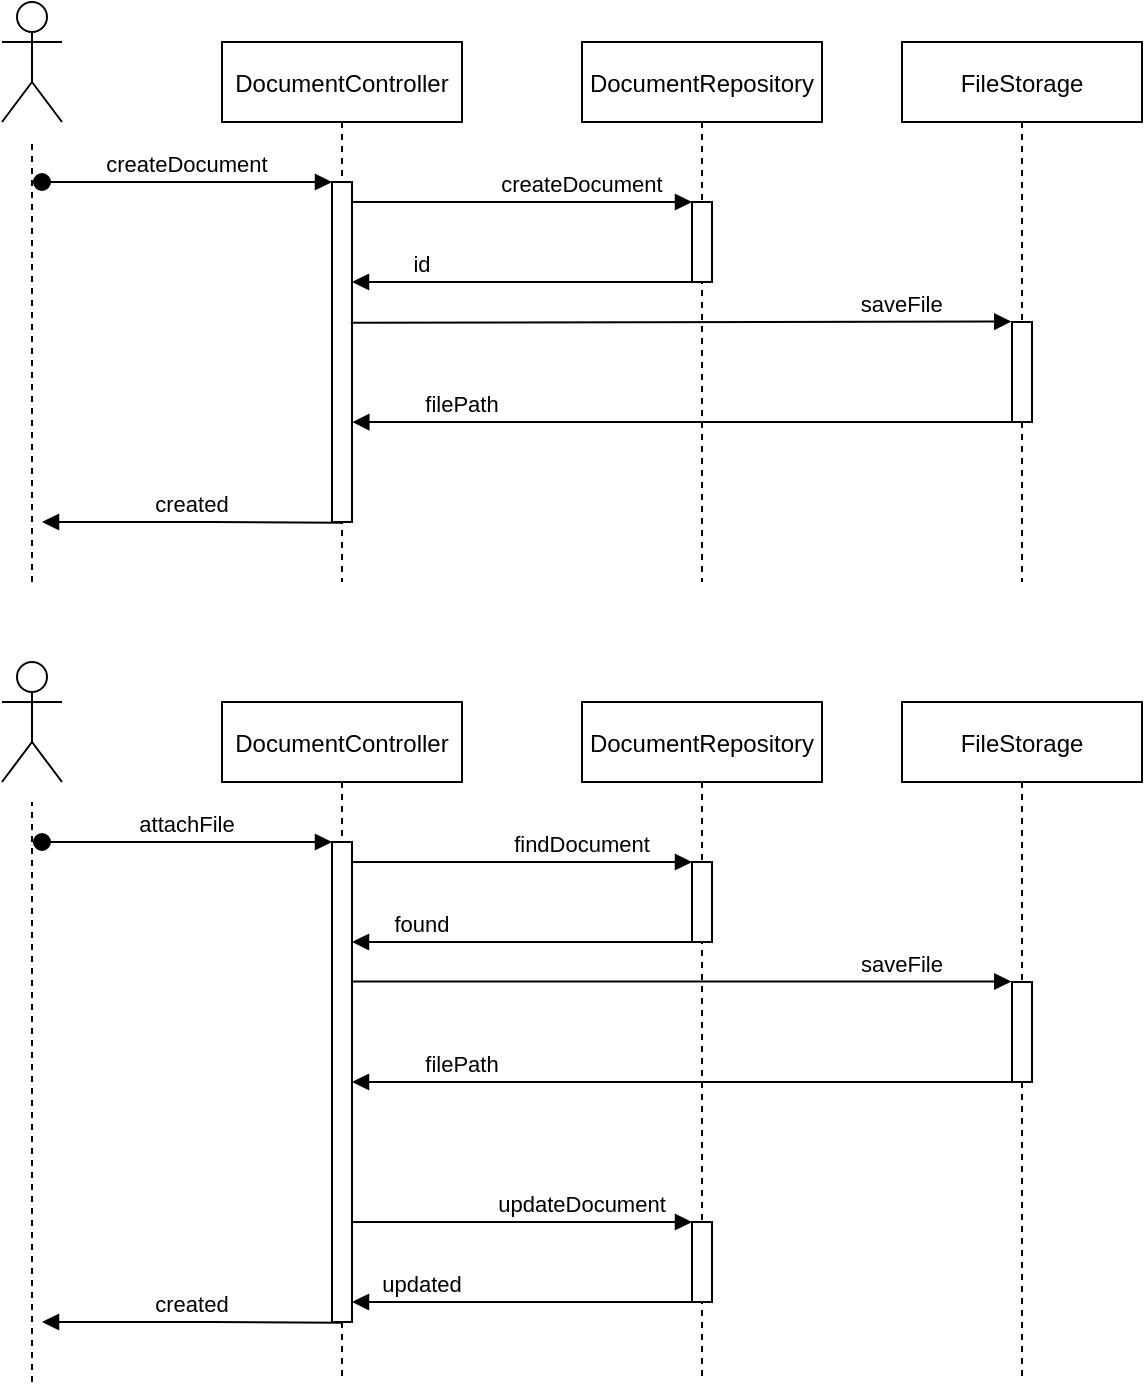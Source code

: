 <mxfile version="14.6.13" type="device"><diagram id="8T6bAkx1gr2A_bd3QeTR" name="Page-1"><mxGraphModel dx="1086" dy="806" grid="1" gridSize="10" guides="1" tooltips="1" connect="1" arrows="1" fold="1" page="1" pageScale="1" pageWidth="850" pageHeight="1100" math="0" shadow="0"><root><mxCell id="0"/><mxCell id="1" parent="0"/><mxCell id="2noFkYZ0FthQMO1kYZ7r-1" value="DocumentController" style="shape=umlLifeline;perimeter=lifelinePerimeter;container=1;collapsible=0;recursiveResize=0;rounded=0;shadow=0;strokeWidth=1;" vertex="1" parent="1"><mxGeometry x="120" y="50" width="120" height="270" as="geometry"/></mxCell><mxCell id="2noFkYZ0FthQMO1kYZ7r-2" value="" style="points=[];perimeter=orthogonalPerimeter;rounded=0;shadow=0;strokeWidth=1;" vertex="1" parent="2noFkYZ0FthQMO1kYZ7r-1"><mxGeometry x="55" y="70" width="10" height="170" as="geometry"/></mxCell><mxCell id="2noFkYZ0FthQMO1kYZ7r-3" value="createDocument" style="verticalAlign=bottom;startArrow=oval;endArrow=block;startSize=8;shadow=0;strokeWidth=1;" edge="1" parent="2noFkYZ0FthQMO1kYZ7r-1" target="2noFkYZ0FthQMO1kYZ7r-2"><mxGeometry relative="1" as="geometry"><mxPoint x="-90" y="70" as="sourcePoint"/></mxGeometry></mxCell><mxCell id="2noFkYZ0FthQMO1kYZ7r-4" value="DocumentRepository" style="shape=umlLifeline;perimeter=lifelinePerimeter;container=1;collapsible=0;recursiveResize=0;rounded=0;shadow=0;strokeWidth=1;" vertex="1" parent="1"><mxGeometry x="300" y="50" width="120" height="270" as="geometry"/></mxCell><mxCell id="2noFkYZ0FthQMO1kYZ7r-5" value="" style="points=[];perimeter=orthogonalPerimeter;rounded=0;shadow=0;strokeWidth=1;" vertex="1" parent="2noFkYZ0FthQMO1kYZ7r-4"><mxGeometry x="55" y="80" width="10" height="40" as="geometry"/></mxCell><mxCell id="2noFkYZ0FthQMO1kYZ7r-16" value="createDocument" style="verticalAlign=bottom;endArrow=block;entryX=0;entryY=0;shadow=0;strokeWidth=1;" edge="1" parent="1" source="2noFkYZ0FthQMO1kYZ7r-2" target="2noFkYZ0FthQMO1kYZ7r-5"><mxGeometry x="0.353" relative="1" as="geometry"><mxPoint x="275" y="130" as="sourcePoint"/><mxPoint as="offset"/></mxGeometry></mxCell><mxCell id="2noFkYZ0FthQMO1kYZ7r-17" value="id" style="verticalAlign=bottom;endArrow=block;shadow=0;strokeWidth=1;" edge="1" parent="1" source="2noFkYZ0FthQMO1kYZ7r-5" target="2noFkYZ0FthQMO1kYZ7r-2"><mxGeometry x="0.588" relative="1" as="geometry"><mxPoint x="240" y="170" as="sourcePoint"/><mxPoint x="180" y="170" as="targetPoint"/><Array as="points"><mxPoint x="260" y="170"/></Array><mxPoint as="offset"/></mxGeometry></mxCell><mxCell id="2noFkYZ0FthQMO1kYZ7r-18" value="" style="shape=umlActor;verticalLabelPosition=bottom;verticalAlign=top;html=1;outlineConnect=0;" vertex="1" parent="1"><mxGeometry x="10" y="30" width="30" height="60" as="geometry"/></mxCell><mxCell id="2noFkYZ0FthQMO1kYZ7r-19" value="" style="endArrow=none;dashed=1;html=1;" edge="1" parent="1"><mxGeometry width="50" height="50" relative="1" as="geometry"><mxPoint x="25" y="320" as="sourcePoint"/><mxPoint x="25" y="100" as="targetPoint"/></mxGeometry></mxCell><mxCell id="2noFkYZ0FthQMO1kYZ7r-20" value="created" style="verticalAlign=bottom;endArrow=block;shadow=0;strokeWidth=1;" edge="1" parent="1"><mxGeometry relative="1" as="geometry"><mxPoint x="180" y="290.34" as="sourcePoint"/><mxPoint x="30" y="290" as="targetPoint"/><Array as="points"><mxPoint x="105" y="290"/></Array></mxGeometry></mxCell><mxCell id="2noFkYZ0FthQMO1kYZ7r-25" value="FileStorage" style="shape=umlLifeline;perimeter=lifelinePerimeter;container=1;collapsible=0;recursiveResize=0;rounded=0;shadow=0;strokeWidth=1;" vertex="1" parent="1"><mxGeometry x="460" y="50" width="120" height="270" as="geometry"/></mxCell><mxCell id="2noFkYZ0FthQMO1kYZ7r-26" value="" style="points=[];perimeter=orthogonalPerimeter;rounded=0;shadow=0;strokeWidth=1;" vertex="1" parent="2noFkYZ0FthQMO1kYZ7r-25"><mxGeometry x="55" y="140" width="10" height="50" as="geometry"/></mxCell><mxCell id="2noFkYZ0FthQMO1kYZ7r-27" value="saveFile" style="verticalAlign=bottom;endArrow=block;entryX=-0.036;entryY=-0.005;shadow=0;strokeWidth=1;entryDx=0;entryDy=0;entryPerimeter=0;exitX=0.939;exitY=0.414;exitDx=0;exitDy=0;exitPerimeter=0;" edge="1" parent="1" source="2noFkYZ0FthQMO1kYZ7r-2" target="2noFkYZ0FthQMO1kYZ7r-26"><mxGeometry x="0.669" relative="1" as="geometry"><mxPoint x="340" y="190" as="sourcePoint"/><mxPoint x="510" y="190" as="targetPoint"/><mxPoint as="offset"/></mxGeometry></mxCell><mxCell id="2noFkYZ0FthQMO1kYZ7r-29" value="filePath" style="verticalAlign=bottom;endArrow=block;shadow=0;strokeWidth=1;entryX=1.017;entryY=0.706;entryDx=0;entryDy=0;entryPerimeter=0;" edge="1" parent="1" target="2noFkYZ0FthQMO1kYZ7r-2"><mxGeometry x="0.672" relative="1" as="geometry"><mxPoint x="520.0" y="240" as="sourcePoint"/><mxPoint x="350" y="240" as="targetPoint"/><Array as="points"><mxPoint x="425" y="240"/></Array><mxPoint as="offset"/></mxGeometry></mxCell><mxCell id="2noFkYZ0FthQMO1kYZ7r-30" value="DocumentController" style="shape=umlLifeline;perimeter=lifelinePerimeter;container=1;collapsible=0;recursiveResize=0;rounded=0;shadow=0;strokeWidth=1;" vertex="1" parent="1"><mxGeometry x="120" y="380" width="120" height="340" as="geometry"/></mxCell><mxCell id="2noFkYZ0FthQMO1kYZ7r-31" value="" style="points=[];perimeter=orthogonalPerimeter;rounded=0;shadow=0;strokeWidth=1;" vertex="1" parent="2noFkYZ0FthQMO1kYZ7r-30"><mxGeometry x="55" y="70" width="10" height="240" as="geometry"/></mxCell><mxCell id="2noFkYZ0FthQMO1kYZ7r-32" value="attachFile" style="verticalAlign=bottom;startArrow=oval;endArrow=block;startSize=8;shadow=0;strokeWidth=1;" edge="1" parent="2noFkYZ0FthQMO1kYZ7r-30" target="2noFkYZ0FthQMO1kYZ7r-31"><mxGeometry relative="1" as="geometry"><mxPoint x="-90" y="70" as="sourcePoint"/></mxGeometry></mxCell><mxCell id="2noFkYZ0FthQMO1kYZ7r-33" value="DocumentRepository" style="shape=umlLifeline;perimeter=lifelinePerimeter;container=1;collapsible=0;recursiveResize=0;rounded=0;shadow=0;strokeWidth=1;" vertex="1" parent="1"><mxGeometry x="300" y="380" width="120" height="340" as="geometry"/></mxCell><mxCell id="2noFkYZ0FthQMO1kYZ7r-34" value="" style="points=[];perimeter=orthogonalPerimeter;rounded=0;shadow=0;strokeWidth=1;" vertex="1" parent="2noFkYZ0FthQMO1kYZ7r-33"><mxGeometry x="55" y="80" width="10" height="40" as="geometry"/></mxCell><mxCell id="2noFkYZ0FthQMO1kYZ7r-46" value="" style="points=[];perimeter=orthogonalPerimeter;rounded=0;shadow=0;strokeWidth=1;" vertex="1" parent="2noFkYZ0FthQMO1kYZ7r-33"><mxGeometry x="55" y="260" width="10" height="40" as="geometry"/></mxCell><mxCell id="2noFkYZ0FthQMO1kYZ7r-47" value="updateDocument" style="verticalAlign=bottom;endArrow=block;entryX=0;entryY=0;shadow=0;strokeWidth=1;" edge="1" parent="2noFkYZ0FthQMO1kYZ7r-33" target="2noFkYZ0FthQMO1kYZ7r-46"><mxGeometry x="0.353" relative="1" as="geometry"><mxPoint x="-115" y="260" as="sourcePoint"/><mxPoint as="offset"/></mxGeometry></mxCell><mxCell id="2noFkYZ0FthQMO1kYZ7r-48" value="updated" style="verticalAlign=bottom;endArrow=block;shadow=0;strokeWidth=1;" edge="1" parent="2noFkYZ0FthQMO1kYZ7r-33" source="2noFkYZ0FthQMO1kYZ7r-46"><mxGeometry x="0.588" relative="1" as="geometry"><mxPoint x="-60" y="300" as="sourcePoint"/><mxPoint x="-115" y="300" as="targetPoint"/><Array as="points"><mxPoint x="-40" y="300"/></Array><mxPoint as="offset"/></mxGeometry></mxCell><mxCell id="2noFkYZ0FthQMO1kYZ7r-35" value="findDocument" style="verticalAlign=bottom;endArrow=block;entryX=0;entryY=0;shadow=0;strokeWidth=1;" edge="1" parent="1" source="2noFkYZ0FthQMO1kYZ7r-31" target="2noFkYZ0FthQMO1kYZ7r-34"><mxGeometry x="0.353" relative="1" as="geometry"><mxPoint x="275" y="460" as="sourcePoint"/><mxPoint as="offset"/></mxGeometry></mxCell><mxCell id="2noFkYZ0FthQMO1kYZ7r-36" value="found" style="verticalAlign=bottom;endArrow=block;shadow=0;strokeWidth=1;" edge="1" parent="1" source="2noFkYZ0FthQMO1kYZ7r-34" target="2noFkYZ0FthQMO1kYZ7r-31"><mxGeometry x="0.588" relative="1" as="geometry"><mxPoint x="240" y="500" as="sourcePoint"/><mxPoint x="180" y="500" as="targetPoint"/><Array as="points"><mxPoint x="260" y="500"/></Array><mxPoint as="offset"/></mxGeometry></mxCell><mxCell id="2noFkYZ0FthQMO1kYZ7r-37" value="" style="shape=umlActor;verticalLabelPosition=bottom;verticalAlign=top;html=1;outlineConnect=0;" vertex="1" parent="1"><mxGeometry x="10" y="360" width="30" height="60" as="geometry"/></mxCell><mxCell id="2noFkYZ0FthQMO1kYZ7r-38" value="" style="endArrow=none;dashed=1;html=1;" edge="1" parent="1"><mxGeometry width="50" height="50" relative="1" as="geometry"><mxPoint x="25" y="720" as="sourcePoint"/><mxPoint x="25" y="430" as="targetPoint"/></mxGeometry></mxCell><mxCell id="2noFkYZ0FthQMO1kYZ7r-39" value="created" style="verticalAlign=bottom;endArrow=block;shadow=0;strokeWidth=1;" edge="1" parent="1"><mxGeometry relative="1" as="geometry"><mxPoint x="180" y="690.34" as="sourcePoint"/><mxPoint x="30" y="690.0" as="targetPoint"/><Array as="points"><mxPoint x="105" y="690"/></Array></mxGeometry></mxCell><mxCell id="2noFkYZ0FthQMO1kYZ7r-40" value="FileStorage" style="shape=umlLifeline;perimeter=lifelinePerimeter;container=1;collapsible=0;recursiveResize=0;rounded=0;shadow=0;strokeWidth=1;" vertex="1" parent="1"><mxGeometry x="460" y="380" width="120" height="340" as="geometry"/></mxCell><mxCell id="2noFkYZ0FthQMO1kYZ7r-41" value="" style="points=[];perimeter=orthogonalPerimeter;rounded=0;shadow=0;strokeWidth=1;" vertex="1" parent="2noFkYZ0FthQMO1kYZ7r-40"><mxGeometry x="55" y="140" width="10" height="50" as="geometry"/></mxCell><mxCell id="2noFkYZ0FthQMO1kYZ7r-42" value="saveFile" style="verticalAlign=bottom;endArrow=block;entryX=-0.036;entryY=-0.005;shadow=0;strokeWidth=1;entryDx=0;entryDy=0;entryPerimeter=0;" edge="1" parent="1" source="2noFkYZ0FthQMO1kYZ7r-31" target="2noFkYZ0FthQMO1kYZ7r-41"><mxGeometry x="0.669" relative="1" as="geometry"><mxPoint x="190" y="520" as="sourcePoint"/><mxPoint x="510" y="520" as="targetPoint"/><mxPoint as="offset"/></mxGeometry></mxCell><mxCell id="2noFkYZ0FthQMO1kYZ7r-43" value="filePath" style="verticalAlign=bottom;endArrow=block;shadow=0;strokeWidth=1;" edge="1" parent="1" target="2noFkYZ0FthQMO1kYZ7r-31"><mxGeometry x="0.672" relative="1" as="geometry"><mxPoint x="520" y="570.0" as="sourcePoint"/><mxPoint x="200" y="570" as="targetPoint"/><Array as="points"><mxPoint x="425" y="570"/></Array><mxPoint as="offset"/></mxGeometry></mxCell></root></mxGraphModel></diagram></mxfile>